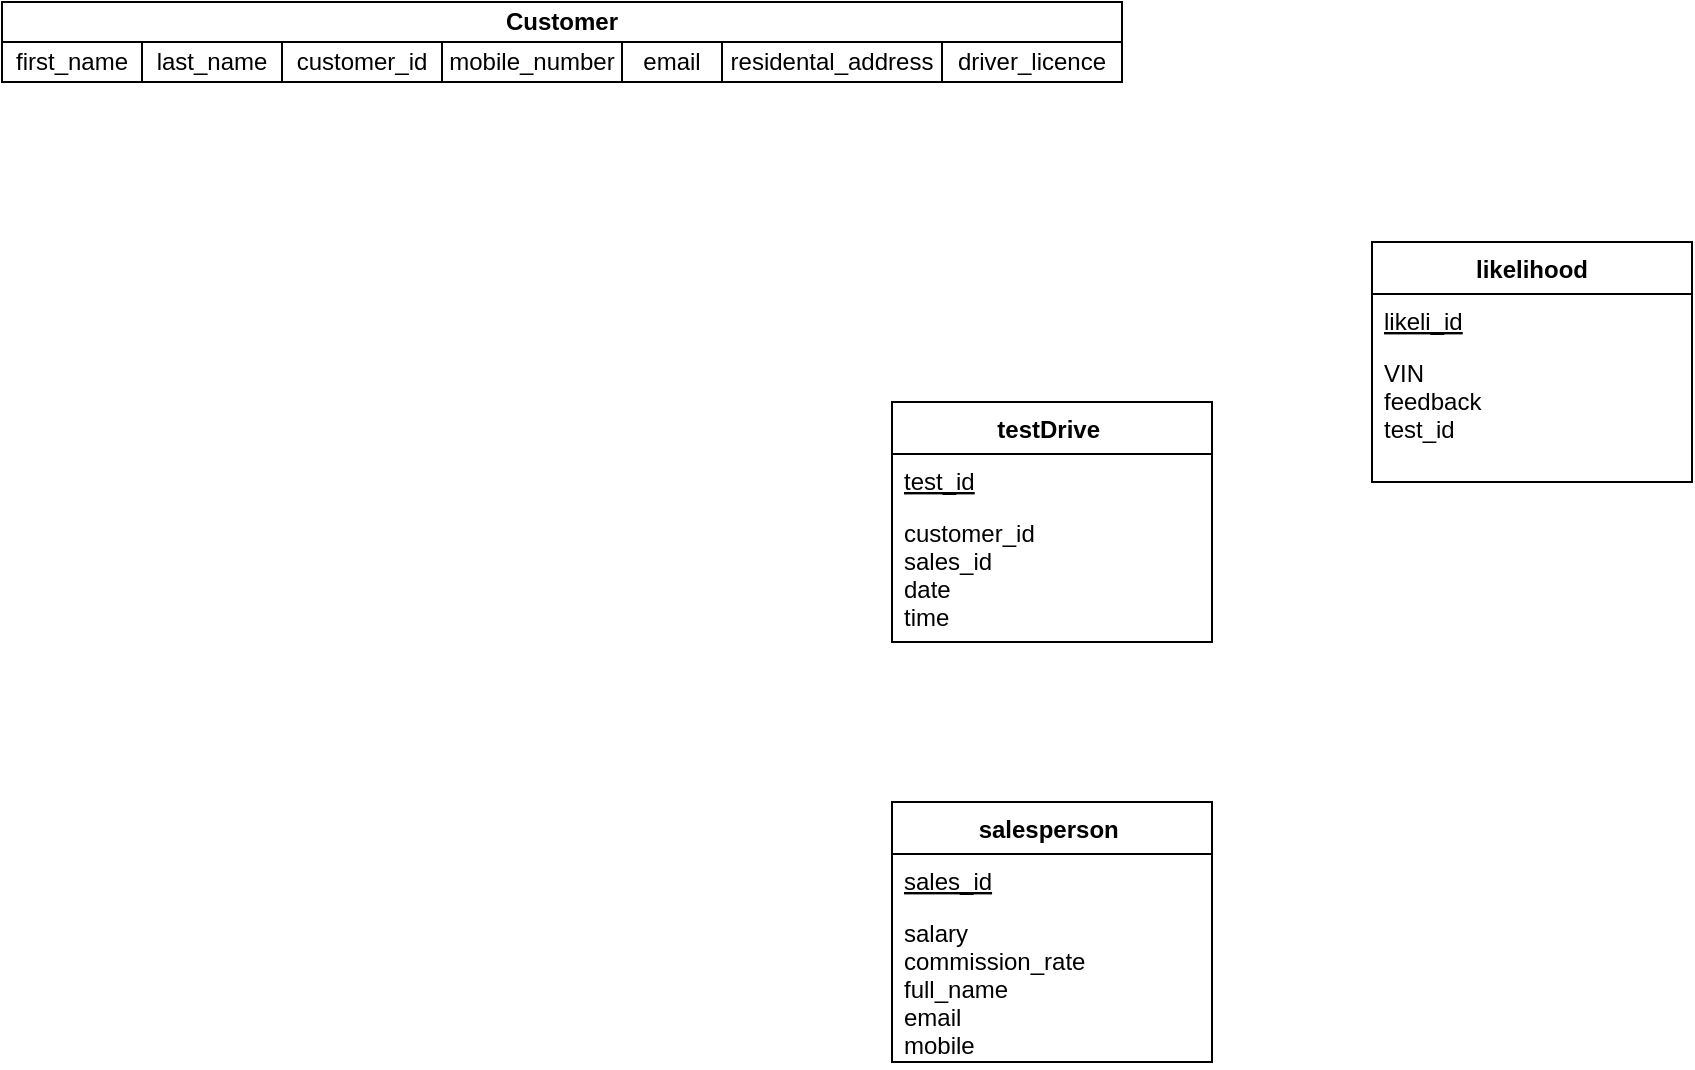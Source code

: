 <mxfile version="26.2.2">
  <diagram id="C5RBs43oDa-KdzZeNtuy" name="Page-1">
    <mxGraphModel dx="2860" dy="1953" grid="1" gridSize="10" guides="1" tooltips="1" connect="1" arrows="1" fold="1" page="1" pageScale="1" pageWidth="827" pageHeight="1169" math="0" shadow="0">
      <root>
        <mxCell id="WIyWlLk6GJQsqaUBKTNV-0" />
        <mxCell id="WIyWlLk6GJQsqaUBKTNV-1" parent="WIyWlLk6GJQsqaUBKTNV-0" />
        <mxCell id="zkfFHV4jXpPFQw0GAbJ--6" value="testDrive " style="swimlane;fontStyle=1;align=center;verticalAlign=top;childLayout=stackLayout;horizontal=1;startSize=26;horizontalStack=0;resizeParent=1;resizeLast=0;collapsible=1;marginBottom=0;rounded=0;shadow=0;strokeWidth=1;" parent="WIyWlLk6GJQsqaUBKTNV-1" vertex="1">
          <mxGeometry x="80" y="680" width="160" height="120" as="geometry">
            <mxRectangle x="130" y="380" width="160" height="26" as="alternateBounds" />
          </mxGeometry>
        </mxCell>
        <mxCell id="j5ePMK_bUGHxFsCCWpfm-2" value="test_id" style="text;align=left;verticalAlign=top;spacingLeft=4;spacingRight=4;overflow=hidden;rotatable=0;points=[[0,0.5],[1,0.5]];portConstraint=eastwest;fontStyle=4" vertex="1" parent="zkfFHV4jXpPFQw0GAbJ--6">
          <mxGeometry y="26" width="160" height="26" as="geometry" />
        </mxCell>
        <mxCell id="zkfFHV4jXpPFQw0GAbJ--7" value="customer_id&#xa;sales_id&#xa;date&#xa;time" style="text;align=left;verticalAlign=top;spacingLeft=4;spacingRight=4;overflow=hidden;rotatable=0;points=[[0,0.5],[1,0.5]];portConstraint=eastwest;fontStyle=0" parent="zkfFHV4jXpPFQw0GAbJ--6" vertex="1">
          <mxGeometry y="52" width="160" height="68" as="geometry" />
        </mxCell>
        <mxCell id="j5ePMK_bUGHxFsCCWpfm-5" value="salesperson " style="swimlane;fontStyle=1;align=center;verticalAlign=top;childLayout=stackLayout;horizontal=1;startSize=26;horizontalStack=0;resizeParent=1;resizeLast=0;collapsible=1;marginBottom=0;rounded=0;shadow=0;strokeWidth=1;" vertex="1" parent="WIyWlLk6GJQsqaUBKTNV-1">
          <mxGeometry x="80" y="880" width="160" height="130" as="geometry">
            <mxRectangle x="130" y="380" width="160" height="26" as="alternateBounds" />
          </mxGeometry>
        </mxCell>
        <mxCell id="j5ePMK_bUGHxFsCCWpfm-6" value="sales_id" style="text;align=left;verticalAlign=top;spacingLeft=4;spacingRight=4;overflow=hidden;rotatable=0;points=[[0,0.5],[1,0.5]];portConstraint=eastwest;fontStyle=4" vertex="1" parent="j5ePMK_bUGHxFsCCWpfm-5">
          <mxGeometry y="26" width="160" height="26" as="geometry" />
        </mxCell>
        <mxCell id="j5ePMK_bUGHxFsCCWpfm-7" value="salary&#xa;commission_rate&#xa;full_name&#xa;email&#xa;mobile" style="text;align=left;verticalAlign=top;spacingLeft=4;spacingRight=4;overflow=hidden;rotatable=0;points=[[0,0.5],[1,0.5]];portConstraint=eastwest;fontStyle=0" vertex="1" parent="j5ePMK_bUGHxFsCCWpfm-5">
          <mxGeometry y="52" width="160" height="78" as="geometry" />
        </mxCell>
        <mxCell id="j5ePMK_bUGHxFsCCWpfm-10" value="likelihood" style="swimlane;fontStyle=1;align=center;verticalAlign=top;childLayout=stackLayout;horizontal=1;startSize=26;horizontalStack=0;resizeParent=1;resizeLast=0;collapsible=1;marginBottom=0;rounded=0;shadow=0;strokeWidth=1;" vertex="1" parent="WIyWlLk6GJQsqaUBKTNV-1">
          <mxGeometry x="320" y="600" width="160" height="120" as="geometry">
            <mxRectangle x="130" y="380" width="160" height="26" as="alternateBounds" />
          </mxGeometry>
        </mxCell>
        <mxCell id="j5ePMK_bUGHxFsCCWpfm-11" value="likeli_id" style="text;align=left;verticalAlign=top;spacingLeft=4;spacingRight=4;overflow=hidden;rotatable=0;points=[[0,0.5],[1,0.5]];portConstraint=eastwest;fontStyle=4" vertex="1" parent="j5ePMK_bUGHxFsCCWpfm-10">
          <mxGeometry y="26" width="160" height="26" as="geometry" />
        </mxCell>
        <mxCell id="j5ePMK_bUGHxFsCCWpfm-12" value="VIN&#xa;feedback&#xa;test_id" style="text;align=left;verticalAlign=top;spacingLeft=4;spacingRight=4;overflow=hidden;rotatable=0;points=[[0,0.5],[1,0.5]];portConstraint=eastwest;fontStyle=0" vertex="1" parent="j5ePMK_bUGHxFsCCWpfm-10">
          <mxGeometry y="52" width="160" height="68" as="geometry" />
        </mxCell>
        <mxCell id="j5ePMK_bUGHxFsCCWpfm-15" value="&lt;b&gt;Customer&lt;/b&gt;" style="rounded=0;whiteSpace=wrap;html=1;" vertex="1" parent="WIyWlLk6GJQsqaUBKTNV-1">
          <mxGeometry x="-365" y="480" width="560" height="20" as="geometry" />
        </mxCell>
        <mxCell id="j5ePMK_bUGHxFsCCWpfm-17" value="first_name" style="rounded=0;whiteSpace=wrap;html=1;" vertex="1" parent="WIyWlLk6GJQsqaUBKTNV-1">
          <mxGeometry x="-365" y="500" width="70" height="20" as="geometry" />
        </mxCell>
        <mxCell id="j5ePMK_bUGHxFsCCWpfm-18" value="last_name" style="rounded=0;whiteSpace=wrap;html=1;" vertex="1" parent="WIyWlLk6GJQsqaUBKTNV-1">
          <mxGeometry x="-295" y="500" width="70" height="20" as="geometry" />
        </mxCell>
        <mxCell id="j5ePMK_bUGHxFsCCWpfm-19" value="customer_id" style="rounded=0;whiteSpace=wrap;html=1;" vertex="1" parent="WIyWlLk6GJQsqaUBKTNV-1">
          <mxGeometry x="-225" y="500" width="80" height="20" as="geometry" />
        </mxCell>
        <mxCell id="j5ePMK_bUGHxFsCCWpfm-20" value="mobile_number" style="rounded=0;whiteSpace=wrap;html=1;" vertex="1" parent="WIyWlLk6GJQsqaUBKTNV-1">
          <mxGeometry x="-145" y="500" width="90" height="20" as="geometry" />
        </mxCell>
        <mxCell id="j5ePMK_bUGHxFsCCWpfm-21" value="email" style="rounded=0;whiteSpace=wrap;html=1;" vertex="1" parent="WIyWlLk6GJQsqaUBKTNV-1">
          <mxGeometry x="-55" y="500" width="50" height="20" as="geometry" />
        </mxCell>
        <mxCell id="j5ePMK_bUGHxFsCCWpfm-22" value="residental_address" style="rounded=0;whiteSpace=wrap;html=1;" vertex="1" parent="WIyWlLk6GJQsqaUBKTNV-1">
          <mxGeometry x="-5" y="500" width="110" height="20" as="geometry" />
        </mxCell>
        <mxCell id="j5ePMK_bUGHxFsCCWpfm-23" value="driver_licence" style="rounded=0;whiteSpace=wrap;html=1;" vertex="1" parent="WIyWlLk6GJQsqaUBKTNV-1">
          <mxGeometry x="105" y="500" width="90" height="20" as="geometry" />
        </mxCell>
      </root>
    </mxGraphModel>
  </diagram>
</mxfile>
